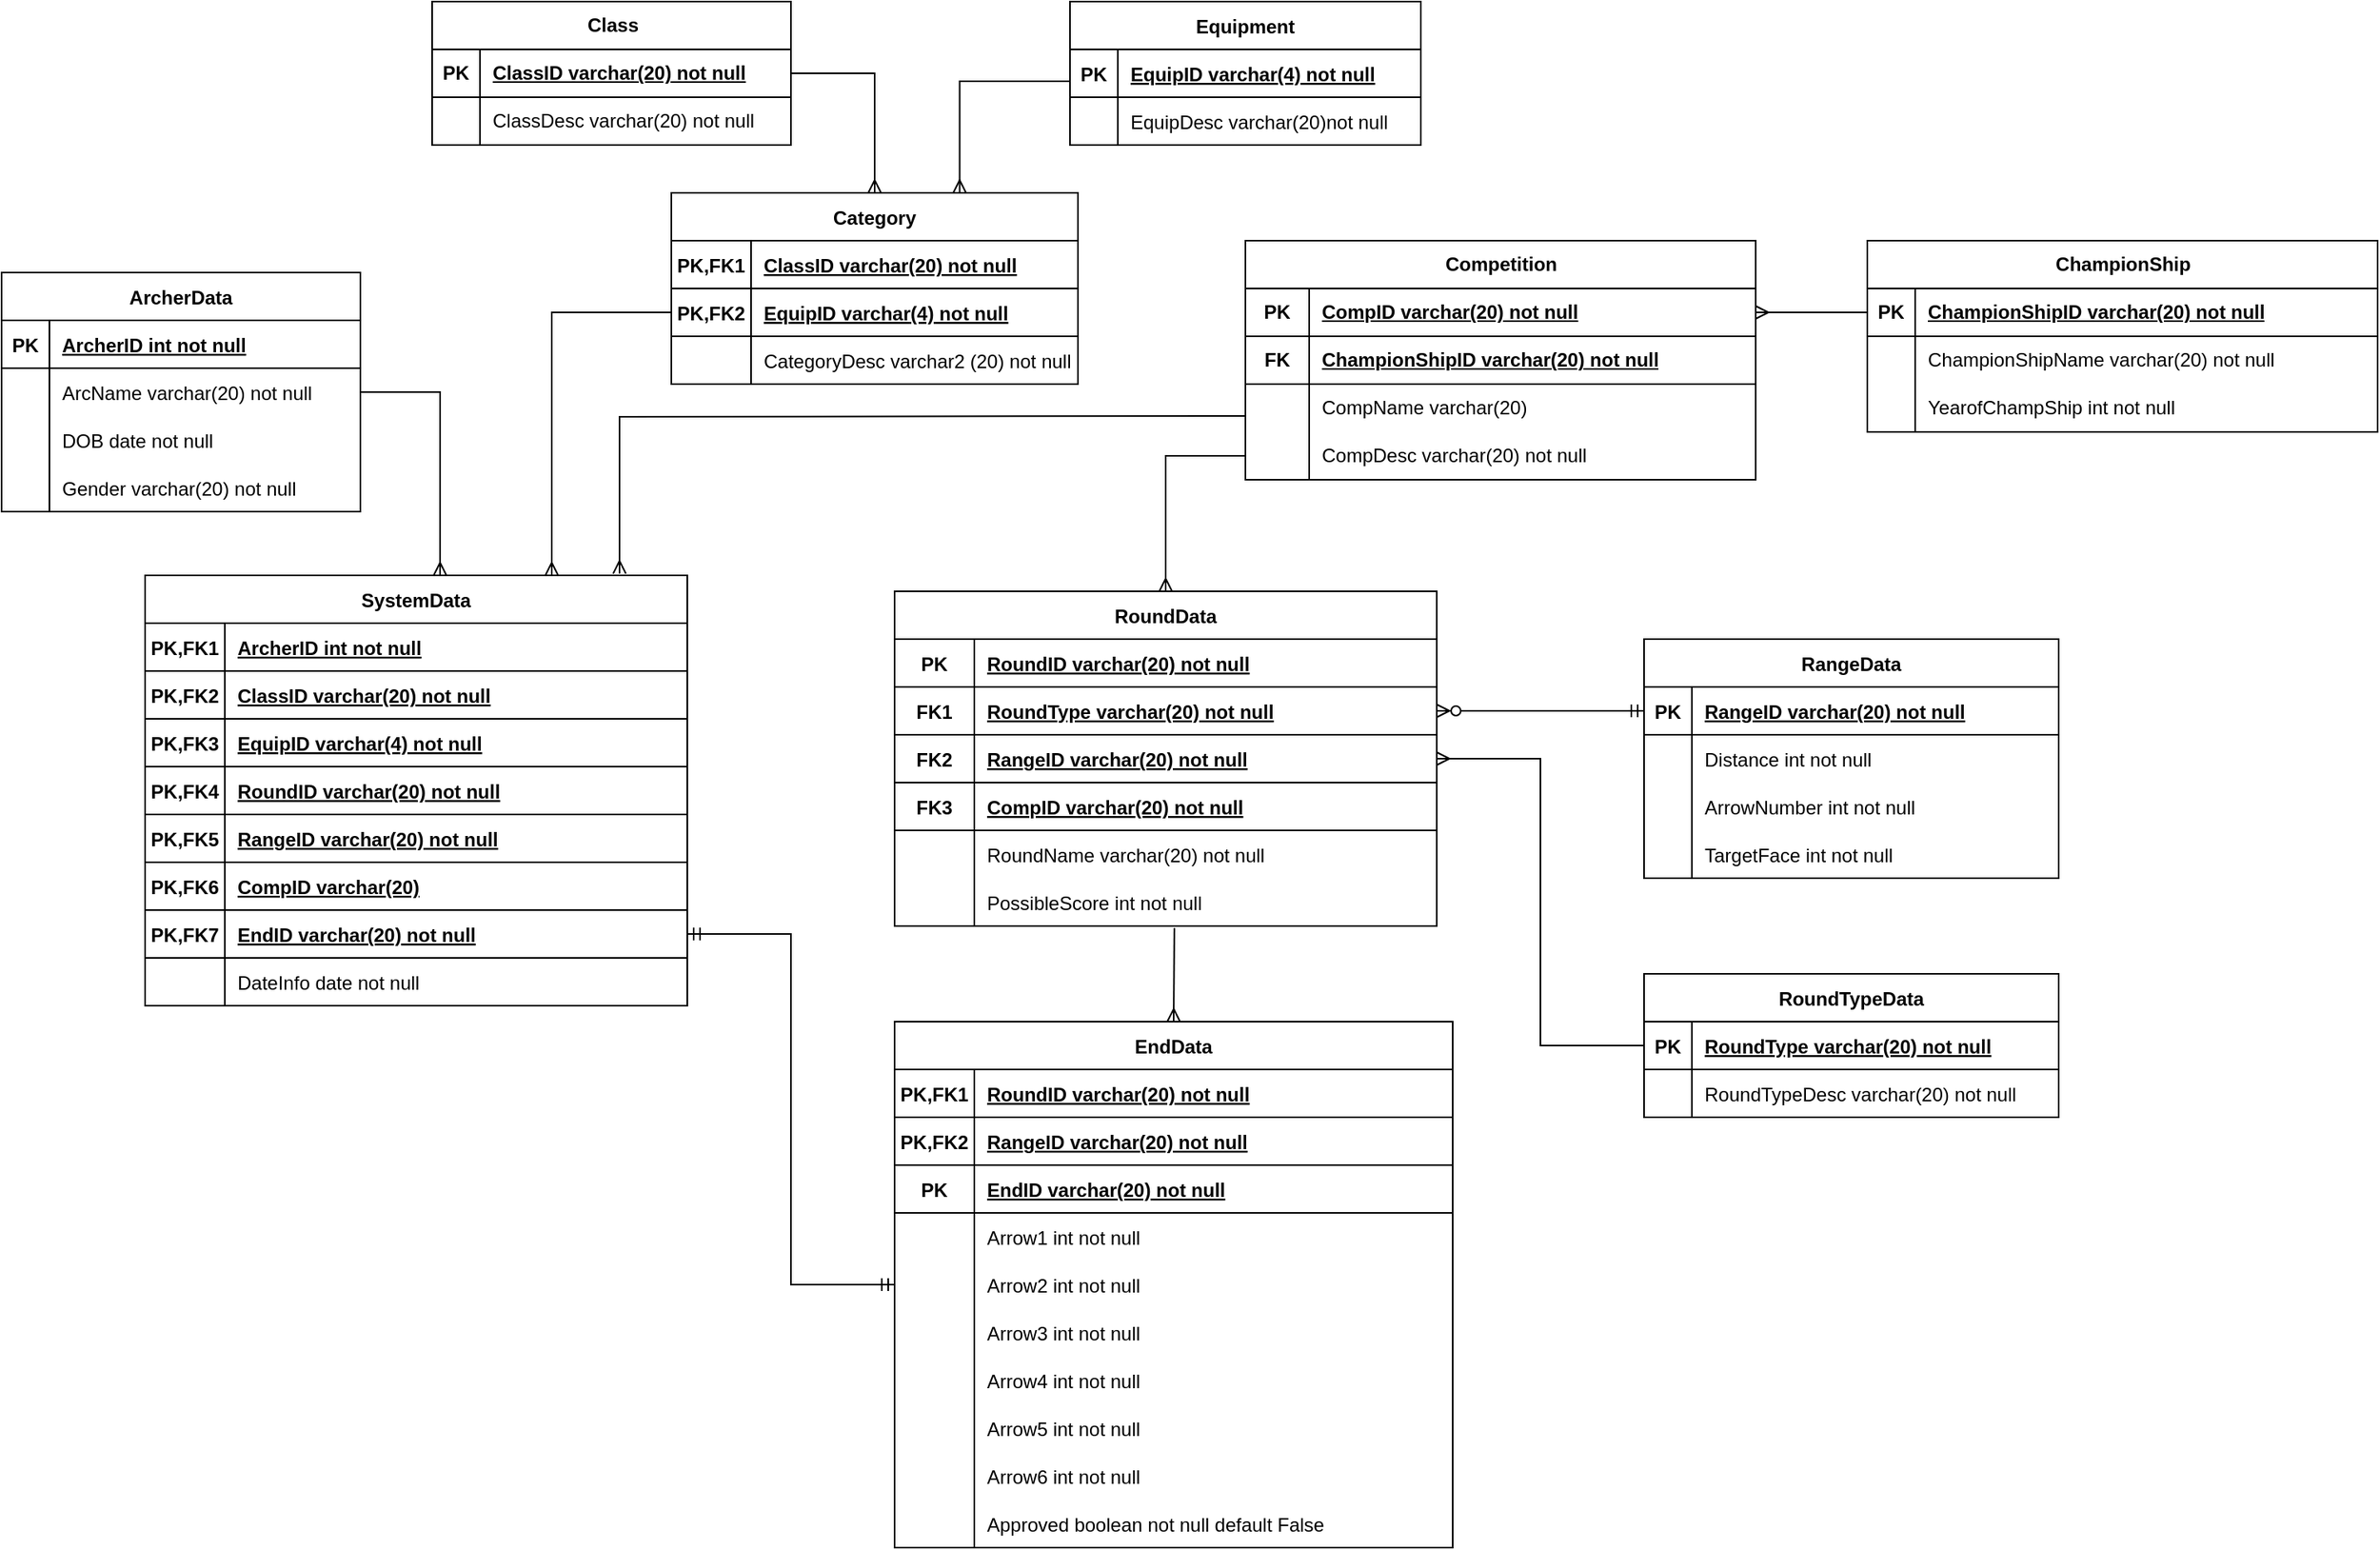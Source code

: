 <mxfile version="21.8.2" type="device">
  <diagram name="Page-1" id="E1NsP1kTErItLuApf3cn">
    <mxGraphModel dx="4178" dy="731" grid="0" gridSize="10" guides="1" tooltips="1" connect="1" arrows="1" fold="1" page="1" pageScale="1" pageWidth="850" pageHeight="1100" math="0" shadow="0">
      <root>
        <mxCell id="0" />
        <mxCell id="1" parent="0" />
        <mxCell id="meWfSPo68p2dlCfKRFl--2" value="EndData" style="shape=table;startSize=30;container=1;collapsible=1;childLayout=tableLayout;fixedRows=1;rowLines=0;fontStyle=1;align=center;resizeLast=1;" parent="1" vertex="1">
          <mxGeometry x="-1400" y="740" width="350" height="330" as="geometry">
            <mxRectangle x="-700" y="-720" width="100" height="30" as="alternateBounds" />
          </mxGeometry>
        </mxCell>
        <mxCell id="meWfSPo68p2dlCfKRFl--3" value="" style="shape=tableRow;horizontal=0;startSize=0;swimlaneHead=0;swimlaneBody=0;fillColor=none;collapsible=0;dropTarget=0;points=[[0,0.5],[1,0.5]];portConstraint=eastwest;strokeColor=inherit;top=0;left=0;right=0;bottom=1;" parent="meWfSPo68p2dlCfKRFl--2" vertex="1">
          <mxGeometry y="30" width="350" height="30" as="geometry" />
        </mxCell>
        <mxCell id="meWfSPo68p2dlCfKRFl--4" value="PK,FK1" style="shape=partialRectangle;overflow=hidden;connectable=0;fillColor=none;strokeColor=inherit;top=0;left=0;bottom=0;right=0;fontStyle=1;" parent="meWfSPo68p2dlCfKRFl--3" vertex="1">
          <mxGeometry width="50" height="30" as="geometry">
            <mxRectangle width="50" height="30" as="alternateBounds" />
          </mxGeometry>
        </mxCell>
        <mxCell id="meWfSPo68p2dlCfKRFl--5" value="RoundID varchar(20) not null" style="shape=partialRectangle;overflow=hidden;connectable=0;fillColor=none;align=left;strokeColor=inherit;top=0;left=0;bottom=0;right=0;spacingLeft=6;fontStyle=5;" parent="meWfSPo68p2dlCfKRFl--3" vertex="1">
          <mxGeometry x="50" width="300" height="30" as="geometry">
            <mxRectangle width="300" height="30" as="alternateBounds" />
          </mxGeometry>
        </mxCell>
        <mxCell id="meWfSPo68p2dlCfKRFl--6" value="" style="shape=tableRow;horizontal=0;startSize=0;swimlaneHead=0;swimlaneBody=0;fillColor=none;collapsible=0;dropTarget=0;points=[[0,0.5],[1,0.5]];portConstraint=eastwest;strokeColor=inherit;top=0;left=0;right=0;bottom=1;" parent="meWfSPo68p2dlCfKRFl--2" vertex="1">
          <mxGeometry y="60" width="350" height="30" as="geometry" />
        </mxCell>
        <mxCell id="meWfSPo68p2dlCfKRFl--7" value="PK,FK2" style="shape=partialRectangle;overflow=hidden;connectable=0;fillColor=none;strokeColor=inherit;top=0;left=0;bottom=0;right=0;fontStyle=1;" parent="meWfSPo68p2dlCfKRFl--6" vertex="1">
          <mxGeometry width="50" height="30" as="geometry">
            <mxRectangle width="50" height="30" as="alternateBounds" />
          </mxGeometry>
        </mxCell>
        <mxCell id="meWfSPo68p2dlCfKRFl--8" value="RangeID varchar(20) not null" style="shape=partialRectangle;overflow=hidden;connectable=0;fillColor=none;align=left;strokeColor=inherit;top=0;left=0;bottom=0;right=0;spacingLeft=6;fontStyle=5;" parent="meWfSPo68p2dlCfKRFl--6" vertex="1">
          <mxGeometry x="50" width="300" height="30" as="geometry">
            <mxRectangle width="300" height="30" as="alternateBounds" />
          </mxGeometry>
        </mxCell>
        <mxCell id="meWfSPo68p2dlCfKRFl--9" value="" style="shape=tableRow;horizontal=0;startSize=0;swimlaneHead=0;swimlaneBody=0;fillColor=none;collapsible=0;dropTarget=0;points=[[0,0.5],[1,0.5]];portConstraint=eastwest;strokeColor=inherit;top=0;left=0;right=0;bottom=1;" parent="meWfSPo68p2dlCfKRFl--2" vertex="1">
          <mxGeometry y="90" width="350" height="30" as="geometry" />
        </mxCell>
        <mxCell id="meWfSPo68p2dlCfKRFl--10" value="PK" style="shape=partialRectangle;overflow=hidden;connectable=0;fillColor=none;strokeColor=inherit;top=0;left=0;bottom=0;right=0;fontStyle=1;" parent="meWfSPo68p2dlCfKRFl--9" vertex="1">
          <mxGeometry width="50" height="30" as="geometry">
            <mxRectangle width="50" height="30" as="alternateBounds" />
          </mxGeometry>
        </mxCell>
        <mxCell id="meWfSPo68p2dlCfKRFl--11" value="EndID varchar(20) not null" style="shape=partialRectangle;overflow=hidden;connectable=0;fillColor=none;align=left;strokeColor=inherit;top=0;left=0;bottom=0;right=0;spacingLeft=6;fontStyle=5;" parent="meWfSPo68p2dlCfKRFl--9" vertex="1">
          <mxGeometry x="50" width="300" height="30" as="geometry">
            <mxRectangle width="300" height="30" as="alternateBounds" />
          </mxGeometry>
        </mxCell>
        <mxCell id="meWfSPo68p2dlCfKRFl--12" value="" style="shape=tableRow;horizontal=0;startSize=0;swimlaneHead=0;swimlaneBody=0;fillColor=none;collapsible=0;dropTarget=0;points=[[0,0.5],[1,0.5]];portConstraint=eastwest;strokeColor=inherit;top=0;left=0;right=0;bottom=0;" parent="meWfSPo68p2dlCfKRFl--2" vertex="1">
          <mxGeometry y="120" width="350" height="30" as="geometry" />
        </mxCell>
        <mxCell id="meWfSPo68p2dlCfKRFl--13" value="" style="shape=partialRectangle;overflow=hidden;connectable=0;fillColor=none;strokeColor=inherit;top=0;left=0;bottom=0;right=0;" parent="meWfSPo68p2dlCfKRFl--12" vertex="1">
          <mxGeometry width="50" height="30" as="geometry">
            <mxRectangle width="50" height="30" as="alternateBounds" />
          </mxGeometry>
        </mxCell>
        <mxCell id="meWfSPo68p2dlCfKRFl--14" value="Arrow1 int not null" style="shape=partialRectangle;overflow=hidden;connectable=0;fillColor=none;align=left;strokeColor=inherit;top=0;left=0;bottom=0;right=0;spacingLeft=6;" parent="meWfSPo68p2dlCfKRFl--12" vertex="1">
          <mxGeometry x="50" width="300" height="30" as="geometry">
            <mxRectangle width="300" height="30" as="alternateBounds" />
          </mxGeometry>
        </mxCell>
        <mxCell id="meWfSPo68p2dlCfKRFl--15" value="" style="shape=tableRow;horizontal=0;startSize=0;swimlaneHead=0;swimlaneBody=0;fillColor=none;collapsible=0;dropTarget=0;points=[[0,0.5],[1,0.5]];portConstraint=eastwest;strokeColor=inherit;top=0;left=0;right=0;bottom=0;" parent="meWfSPo68p2dlCfKRFl--2" vertex="1">
          <mxGeometry y="150" width="350" height="30" as="geometry" />
        </mxCell>
        <mxCell id="meWfSPo68p2dlCfKRFl--16" value="" style="shape=partialRectangle;overflow=hidden;connectable=0;fillColor=none;strokeColor=inherit;top=0;left=0;bottom=0;right=0;" parent="meWfSPo68p2dlCfKRFl--15" vertex="1">
          <mxGeometry width="50" height="30" as="geometry">
            <mxRectangle width="50" height="30" as="alternateBounds" />
          </mxGeometry>
        </mxCell>
        <mxCell id="meWfSPo68p2dlCfKRFl--17" value="Arrow2 int not null" style="shape=partialRectangle;overflow=hidden;connectable=0;fillColor=none;align=left;strokeColor=inherit;top=0;left=0;bottom=0;right=0;spacingLeft=6;" parent="meWfSPo68p2dlCfKRFl--15" vertex="1">
          <mxGeometry x="50" width="300" height="30" as="geometry">
            <mxRectangle width="300" height="30" as="alternateBounds" />
          </mxGeometry>
        </mxCell>
        <mxCell id="meWfSPo68p2dlCfKRFl--18" value="" style="shape=tableRow;horizontal=0;startSize=0;swimlaneHead=0;swimlaneBody=0;fillColor=none;collapsible=0;dropTarget=0;points=[[0,0.5],[1,0.5]];portConstraint=eastwest;strokeColor=inherit;top=0;left=0;right=0;bottom=0;" parent="meWfSPo68p2dlCfKRFl--2" vertex="1">
          <mxGeometry y="180" width="350" height="30" as="geometry" />
        </mxCell>
        <mxCell id="meWfSPo68p2dlCfKRFl--19" value="" style="shape=partialRectangle;overflow=hidden;connectable=0;fillColor=none;strokeColor=inherit;top=0;left=0;bottom=0;right=0;" parent="meWfSPo68p2dlCfKRFl--18" vertex="1">
          <mxGeometry width="50" height="30" as="geometry">
            <mxRectangle width="50" height="30" as="alternateBounds" />
          </mxGeometry>
        </mxCell>
        <mxCell id="meWfSPo68p2dlCfKRFl--20" value="Arrow3 int not null" style="shape=partialRectangle;overflow=hidden;connectable=0;fillColor=none;align=left;strokeColor=inherit;top=0;left=0;bottom=0;right=0;spacingLeft=6;" parent="meWfSPo68p2dlCfKRFl--18" vertex="1">
          <mxGeometry x="50" width="300" height="30" as="geometry">
            <mxRectangle width="300" height="30" as="alternateBounds" />
          </mxGeometry>
        </mxCell>
        <mxCell id="meWfSPo68p2dlCfKRFl--21" value="" style="shape=tableRow;horizontal=0;startSize=0;swimlaneHead=0;swimlaneBody=0;fillColor=none;collapsible=0;dropTarget=0;points=[[0,0.5],[1,0.5]];portConstraint=eastwest;strokeColor=inherit;top=0;left=0;right=0;bottom=0;" parent="meWfSPo68p2dlCfKRFl--2" vertex="1">
          <mxGeometry y="210" width="350" height="30" as="geometry" />
        </mxCell>
        <mxCell id="meWfSPo68p2dlCfKRFl--22" value="" style="shape=partialRectangle;overflow=hidden;connectable=0;fillColor=none;strokeColor=inherit;top=0;left=0;bottom=0;right=0;" parent="meWfSPo68p2dlCfKRFl--21" vertex="1">
          <mxGeometry width="50" height="30" as="geometry">
            <mxRectangle width="50" height="30" as="alternateBounds" />
          </mxGeometry>
        </mxCell>
        <mxCell id="meWfSPo68p2dlCfKRFl--23" value="Arrow4 int not null" style="shape=partialRectangle;overflow=hidden;connectable=0;fillColor=none;align=left;strokeColor=inherit;top=0;left=0;bottom=0;right=0;spacingLeft=6;" parent="meWfSPo68p2dlCfKRFl--21" vertex="1">
          <mxGeometry x="50" width="300" height="30" as="geometry">
            <mxRectangle width="300" height="30" as="alternateBounds" />
          </mxGeometry>
        </mxCell>
        <mxCell id="meWfSPo68p2dlCfKRFl--24" value="" style="shape=tableRow;horizontal=0;startSize=0;swimlaneHead=0;swimlaneBody=0;fillColor=none;collapsible=0;dropTarget=0;points=[[0,0.5],[1,0.5]];portConstraint=eastwest;strokeColor=inherit;top=0;left=0;right=0;bottom=0;" parent="meWfSPo68p2dlCfKRFl--2" vertex="1">
          <mxGeometry y="240" width="350" height="30" as="geometry" />
        </mxCell>
        <mxCell id="meWfSPo68p2dlCfKRFl--25" value="" style="shape=partialRectangle;overflow=hidden;connectable=0;fillColor=none;strokeColor=inherit;top=0;left=0;bottom=0;right=0;" parent="meWfSPo68p2dlCfKRFl--24" vertex="1">
          <mxGeometry width="50" height="30" as="geometry">
            <mxRectangle width="50" height="30" as="alternateBounds" />
          </mxGeometry>
        </mxCell>
        <mxCell id="meWfSPo68p2dlCfKRFl--26" value="Arrow5 int not null" style="shape=partialRectangle;overflow=hidden;connectable=0;fillColor=none;align=left;strokeColor=inherit;top=0;left=0;bottom=0;right=0;spacingLeft=6;" parent="meWfSPo68p2dlCfKRFl--24" vertex="1">
          <mxGeometry x="50" width="300" height="30" as="geometry">
            <mxRectangle width="300" height="30" as="alternateBounds" />
          </mxGeometry>
        </mxCell>
        <mxCell id="meWfSPo68p2dlCfKRFl--27" value="" style="shape=tableRow;horizontal=0;startSize=0;swimlaneHead=0;swimlaneBody=0;fillColor=none;collapsible=0;dropTarget=0;points=[[0,0.5],[1,0.5]];portConstraint=eastwest;strokeColor=inherit;top=0;left=0;right=0;bottom=0;" parent="meWfSPo68p2dlCfKRFl--2" vertex="1">
          <mxGeometry y="270" width="350" height="30" as="geometry" />
        </mxCell>
        <mxCell id="meWfSPo68p2dlCfKRFl--28" value="" style="shape=partialRectangle;overflow=hidden;connectable=0;fillColor=none;strokeColor=inherit;top=0;left=0;bottom=0;right=0;" parent="meWfSPo68p2dlCfKRFl--27" vertex="1">
          <mxGeometry width="50" height="30" as="geometry">
            <mxRectangle width="50" height="30" as="alternateBounds" />
          </mxGeometry>
        </mxCell>
        <mxCell id="meWfSPo68p2dlCfKRFl--29" value="Arrow6 int not null" style="shape=partialRectangle;overflow=hidden;connectable=0;fillColor=none;align=left;strokeColor=inherit;top=0;left=0;bottom=0;right=0;spacingLeft=6;" parent="meWfSPo68p2dlCfKRFl--27" vertex="1">
          <mxGeometry x="50" width="300" height="30" as="geometry">
            <mxRectangle width="300" height="30" as="alternateBounds" />
          </mxGeometry>
        </mxCell>
        <mxCell id="gCLVdFwU-s44R_yTgUiJ-1" value="" style="shape=tableRow;horizontal=0;startSize=0;swimlaneHead=0;swimlaneBody=0;fillColor=none;collapsible=0;dropTarget=0;points=[[0,0.5],[1,0.5]];portConstraint=eastwest;strokeColor=inherit;top=0;left=0;right=0;bottom=0;" vertex="1" parent="meWfSPo68p2dlCfKRFl--2">
          <mxGeometry y="300" width="350" height="30" as="geometry" />
        </mxCell>
        <mxCell id="gCLVdFwU-s44R_yTgUiJ-2" value="" style="shape=partialRectangle;overflow=hidden;connectable=0;fillColor=none;strokeColor=inherit;top=0;left=0;bottom=0;right=0;" vertex="1" parent="gCLVdFwU-s44R_yTgUiJ-1">
          <mxGeometry width="50" height="30" as="geometry">
            <mxRectangle width="50" height="30" as="alternateBounds" />
          </mxGeometry>
        </mxCell>
        <mxCell id="gCLVdFwU-s44R_yTgUiJ-3" value="Approved boolean not null default False" style="shape=partialRectangle;overflow=hidden;connectable=0;fillColor=none;align=left;strokeColor=inherit;top=0;left=0;bottom=0;right=0;spacingLeft=6;" vertex="1" parent="gCLVdFwU-s44R_yTgUiJ-1">
          <mxGeometry x="50" width="300" height="30" as="geometry">
            <mxRectangle width="300" height="30" as="alternateBounds" />
          </mxGeometry>
        </mxCell>
        <mxCell id="meWfSPo68p2dlCfKRFl--30" style="edgeStyle=orthogonalEdgeStyle;rounded=0;orthogonalLoop=1;jettySize=auto;html=1;exitX=1;exitY=0.5;exitDx=0;exitDy=0;" parent="meWfSPo68p2dlCfKRFl--2" edge="1">
          <mxGeometry relative="1" as="geometry">
            <mxPoint x="250" y="135" as="sourcePoint" />
            <mxPoint x="250" y="135" as="targetPoint" />
          </mxGeometry>
        </mxCell>
        <mxCell id="meWfSPo68p2dlCfKRFl--31" value="ArcherData" style="shape=table;startSize=30;container=1;collapsible=1;childLayout=tableLayout;fixedRows=1;rowLines=0;fontStyle=1;align=center;resizeLast=1;" parent="1" vertex="1">
          <mxGeometry x="-1960" y="270" width="225" height="150" as="geometry">
            <mxRectangle x="-1540" y="-750" width="110" height="30" as="alternateBounds" />
          </mxGeometry>
        </mxCell>
        <mxCell id="meWfSPo68p2dlCfKRFl--32" value="" style="shape=tableRow;horizontal=0;startSize=0;swimlaneHead=0;swimlaneBody=0;fillColor=none;collapsible=0;dropTarget=0;points=[[0,0.5],[1,0.5]];portConstraint=eastwest;strokeColor=inherit;top=0;left=0;right=0;bottom=1;" parent="meWfSPo68p2dlCfKRFl--31" vertex="1">
          <mxGeometry y="30" width="225" height="30" as="geometry" />
        </mxCell>
        <mxCell id="meWfSPo68p2dlCfKRFl--33" value="PK" style="shape=partialRectangle;overflow=hidden;connectable=0;fillColor=none;strokeColor=inherit;top=0;left=0;bottom=0;right=0;fontStyle=1;" parent="meWfSPo68p2dlCfKRFl--32" vertex="1">
          <mxGeometry width="30" height="30" as="geometry">
            <mxRectangle width="30" height="30" as="alternateBounds" />
          </mxGeometry>
        </mxCell>
        <mxCell id="meWfSPo68p2dlCfKRFl--34" value="ArcherID int not null" style="shape=partialRectangle;overflow=hidden;connectable=0;fillColor=none;align=left;strokeColor=inherit;top=0;left=0;bottom=0;right=0;spacingLeft=6;fontStyle=5;" parent="meWfSPo68p2dlCfKRFl--32" vertex="1">
          <mxGeometry x="30" width="195" height="30" as="geometry">
            <mxRectangle width="195" height="30" as="alternateBounds" />
          </mxGeometry>
        </mxCell>
        <mxCell id="meWfSPo68p2dlCfKRFl--35" value="" style="shape=tableRow;horizontal=0;startSize=0;swimlaneHead=0;swimlaneBody=0;fillColor=none;collapsible=0;dropTarget=0;points=[[0,0.5],[1,0.5]];portConstraint=eastwest;strokeColor=inherit;top=0;left=0;right=0;bottom=0;" parent="meWfSPo68p2dlCfKRFl--31" vertex="1">
          <mxGeometry y="60" width="225" height="30" as="geometry" />
        </mxCell>
        <mxCell id="meWfSPo68p2dlCfKRFl--36" value="" style="shape=partialRectangle;overflow=hidden;connectable=0;fillColor=none;strokeColor=inherit;top=0;left=0;bottom=0;right=0;" parent="meWfSPo68p2dlCfKRFl--35" vertex="1">
          <mxGeometry width="30" height="30" as="geometry">
            <mxRectangle width="30" height="30" as="alternateBounds" />
          </mxGeometry>
        </mxCell>
        <mxCell id="meWfSPo68p2dlCfKRFl--37" value="ArcName varchar(20) not null" style="shape=partialRectangle;overflow=hidden;connectable=0;fillColor=none;align=left;strokeColor=inherit;top=0;left=0;bottom=0;right=0;spacingLeft=6;" parent="meWfSPo68p2dlCfKRFl--35" vertex="1">
          <mxGeometry x="30" width="195" height="30" as="geometry">
            <mxRectangle width="195" height="30" as="alternateBounds" />
          </mxGeometry>
        </mxCell>
        <mxCell id="meWfSPo68p2dlCfKRFl--38" value="" style="shape=tableRow;horizontal=0;startSize=0;swimlaneHead=0;swimlaneBody=0;fillColor=none;collapsible=0;dropTarget=0;points=[[0,0.5],[1,0.5]];portConstraint=eastwest;strokeColor=inherit;top=0;left=0;right=0;bottom=0;" parent="meWfSPo68p2dlCfKRFl--31" vertex="1">
          <mxGeometry y="90" width="225" height="30" as="geometry" />
        </mxCell>
        <mxCell id="meWfSPo68p2dlCfKRFl--39" value="" style="shape=partialRectangle;overflow=hidden;connectable=0;fillColor=none;strokeColor=inherit;top=0;left=0;bottom=0;right=0;" parent="meWfSPo68p2dlCfKRFl--38" vertex="1">
          <mxGeometry width="30" height="30" as="geometry">
            <mxRectangle width="30" height="30" as="alternateBounds" />
          </mxGeometry>
        </mxCell>
        <mxCell id="meWfSPo68p2dlCfKRFl--40" value="DOB date not null" style="shape=partialRectangle;overflow=hidden;connectable=0;fillColor=none;align=left;strokeColor=inherit;top=0;left=0;bottom=0;right=0;spacingLeft=6;" parent="meWfSPo68p2dlCfKRFl--38" vertex="1">
          <mxGeometry x="30" width="195" height="30" as="geometry">
            <mxRectangle width="195" height="30" as="alternateBounds" />
          </mxGeometry>
        </mxCell>
        <mxCell id="meWfSPo68p2dlCfKRFl--41" value="" style="shape=tableRow;horizontal=0;startSize=0;swimlaneHead=0;swimlaneBody=0;fillColor=none;collapsible=0;dropTarget=0;points=[[0,0.5],[1,0.5]];portConstraint=eastwest;strokeColor=inherit;top=0;left=0;right=0;bottom=0;" parent="meWfSPo68p2dlCfKRFl--31" vertex="1">
          <mxGeometry y="120" width="225" height="30" as="geometry" />
        </mxCell>
        <mxCell id="meWfSPo68p2dlCfKRFl--42" value="" style="shape=partialRectangle;overflow=hidden;connectable=0;fillColor=none;strokeColor=inherit;top=0;left=0;bottom=0;right=0;" parent="meWfSPo68p2dlCfKRFl--41" vertex="1">
          <mxGeometry width="30" height="30" as="geometry">
            <mxRectangle width="30" height="30" as="alternateBounds" />
          </mxGeometry>
        </mxCell>
        <mxCell id="meWfSPo68p2dlCfKRFl--43" value="Gender varchar(20) not null" style="shape=partialRectangle;overflow=hidden;connectable=0;fillColor=none;align=left;strokeColor=inherit;top=0;left=0;bottom=0;right=0;spacingLeft=6;" parent="meWfSPo68p2dlCfKRFl--41" vertex="1">
          <mxGeometry x="30" width="195" height="30" as="geometry">
            <mxRectangle width="195" height="30" as="alternateBounds" />
          </mxGeometry>
        </mxCell>
        <mxCell id="meWfSPo68p2dlCfKRFl--44" value="RoundData" style="shape=table;startSize=30;container=1;collapsible=1;childLayout=tableLayout;fixedRows=1;rowLines=0;fontStyle=1;align=center;resizeLast=1;" parent="1" vertex="1">
          <mxGeometry x="-1400" y="470" width="340" height="210" as="geometry">
            <mxRectangle x="-2280" y="-610" width="100" height="30" as="alternateBounds" />
          </mxGeometry>
        </mxCell>
        <mxCell id="meWfSPo68p2dlCfKRFl--45" value="" style="shape=tableRow;horizontal=0;startSize=0;swimlaneHead=0;swimlaneBody=0;fillColor=none;collapsible=0;dropTarget=0;points=[[0,0.5],[1,0.5]];portConstraint=eastwest;strokeColor=inherit;top=0;left=0;right=0;bottom=1;" parent="meWfSPo68p2dlCfKRFl--44" vertex="1">
          <mxGeometry y="30" width="340" height="30" as="geometry" />
        </mxCell>
        <mxCell id="meWfSPo68p2dlCfKRFl--46" value="PK" style="shape=partialRectangle;overflow=hidden;connectable=0;fillColor=none;strokeColor=inherit;top=0;left=0;bottom=0;right=0;fontStyle=1;" parent="meWfSPo68p2dlCfKRFl--45" vertex="1">
          <mxGeometry width="50" height="30" as="geometry">
            <mxRectangle width="50" height="30" as="alternateBounds" />
          </mxGeometry>
        </mxCell>
        <mxCell id="meWfSPo68p2dlCfKRFl--47" value="RoundID varchar(20) not null" style="shape=partialRectangle;overflow=hidden;connectable=0;fillColor=none;align=left;strokeColor=inherit;top=0;left=0;bottom=0;right=0;spacingLeft=6;fontStyle=5;" parent="meWfSPo68p2dlCfKRFl--45" vertex="1">
          <mxGeometry x="50" width="290" height="30" as="geometry">
            <mxRectangle width="290" height="30" as="alternateBounds" />
          </mxGeometry>
        </mxCell>
        <mxCell id="meWfSPo68p2dlCfKRFl--48" value="" style="shape=tableRow;horizontal=0;startSize=0;swimlaneHead=0;swimlaneBody=0;fillColor=none;collapsible=0;dropTarget=0;points=[[0,0.5],[1,0.5]];portConstraint=eastwest;strokeColor=inherit;top=0;left=0;right=0;bottom=1;" parent="meWfSPo68p2dlCfKRFl--44" vertex="1">
          <mxGeometry y="60" width="340" height="30" as="geometry" />
        </mxCell>
        <mxCell id="meWfSPo68p2dlCfKRFl--49" value="FK1" style="shape=partialRectangle;overflow=hidden;connectable=0;fillColor=none;strokeColor=inherit;top=0;left=0;bottom=0;right=0;fontStyle=1;" parent="meWfSPo68p2dlCfKRFl--48" vertex="1">
          <mxGeometry width="50" height="30" as="geometry">
            <mxRectangle width="50" height="30" as="alternateBounds" />
          </mxGeometry>
        </mxCell>
        <mxCell id="meWfSPo68p2dlCfKRFl--50" value="RoundType varchar(20) not null" style="shape=partialRectangle;overflow=hidden;connectable=0;fillColor=none;align=left;strokeColor=inherit;top=0;left=0;bottom=0;right=0;spacingLeft=6;fontStyle=5;" parent="meWfSPo68p2dlCfKRFl--48" vertex="1">
          <mxGeometry x="50" width="290" height="30" as="geometry">
            <mxRectangle width="290" height="30" as="alternateBounds" />
          </mxGeometry>
        </mxCell>
        <mxCell id="meWfSPo68p2dlCfKRFl--51" value="" style="shape=tableRow;horizontal=0;startSize=0;swimlaneHead=0;swimlaneBody=0;fillColor=none;collapsible=0;dropTarget=0;points=[[0,0.5],[1,0.5]];portConstraint=eastwest;strokeColor=inherit;top=0;left=0;right=0;bottom=1;" parent="meWfSPo68p2dlCfKRFl--44" vertex="1">
          <mxGeometry y="90" width="340" height="30" as="geometry" />
        </mxCell>
        <mxCell id="meWfSPo68p2dlCfKRFl--52" value="FK2" style="shape=partialRectangle;overflow=hidden;connectable=0;fillColor=none;strokeColor=inherit;top=0;left=0;bottom=0;right=0;fontStyle=1;" parent="meWfSPo68p2dlCfKRFl--51" vertex="1">
          <mxGeometry width="50" height="30" as="geometry">
            <mxRectangle width="50" height="30" as="alternateBounds" />
          </mxGeometry>
        </mxCell>
        <mxCell id="meWfSPo68p2dlCfKRFl--53" value="RangeID varchar(20) not null" style="shape=partialRectangle;overflow=hidden;connectable=0;fillColor=none;align=left;strokeColor=inherit;top=0;left=0;bottom=0;right=0;spacingLeft=6;fontStyle=5;" parent="meWfSPo68p2dlCfKRFl--51" vertex="1">
          <mxGeometry x="50" width="290" height="30" as="geometry">
            <mxRectangle width="290" height="30" as="alternateBounds" />
          </mxGeometry>
        </mxCell>
        <mxCell id="meWfSPo68p2dlCfKRFl--54" value="" style="shape=tableRow;horizontal=0;startSize=0;swimlaneHead=0;swimlaneBody=0;fillColor=none;collapsible=0;dropTarget=0;points=[[0,0.5],[1,0.5]];portConstraint=eastwest;strokeColor=inherit;top=0;left=0;right=0;bottom=1;" parent="meWfSPo68p2dlCfKRFl--44" vertex="1">
          <mxGeometry y="120" width="340" height="30" as="geometry" />
        </mxCell>
        <mxCell id="meWfSPo68p2dlCfKRFl--55" value="FK3" style="shape=partialRectangle;overflow=hidden;connectable=0;fillColor=none;strokeColor=inherit;top=0;left=0;bottom=0;right=0;fontStyle=1;" parent="meWfSPo68p2dlCfKRFl--54" vertex="1">
          <mxGeometry width="50" height="30" as="geometry">
            <mxRectangle width="50" height="30" as="alternateBounds" />
          </mxGeometry>
        </mxCell>
        <mxCell id="meWfSPo68p2dlCfKRFl--56" value="CompID varchar(20) not null" style="shape=partialRectangle;overflow=hidden;connectable=0;fillColor=none;align=left;strokeColor=inherit;top=0;left=0;bottom=0;right=0;spacingLeft=6;fontStyle=5;" parent="meWfSPo68p2dlCfKRFl--54" vertex="1">
          <mxGeometry x="50" width="290" height="30" as="geometry">
            <mxRectangle width="290" height="30" as="alternateBounds" />
          </mxGeometry>
        </mxCell>
        <mxCell id="meWfSPo68p2dlCfKRFl--57" value="" style="shape=tableRow;horizontal=0;startSize=0;swimlaneHead=0;swimlaneBody=0;fillColor=none;collapsible=0;dropTarget=0;points=[[0,0.5],[1,0.5]];portConstraint=eastwest;strokeColor=inherit;top=0;left=0;right=0;bottom=0;" parent="meWfSPo68p2dlCfKRFl--44" vertex="1">
          <mxGeometry y="150" width="340" height="30" as="geometry" />
        </mxCell>
        <mxCell id="meWfSPo68p2dlCfKRFl--58" value="" style="shape=partialRectangle;overflow=hidden;connectable=0;fillColor=none;strokeColor=inherit;top=0;left=0;bottom=0;right=0;" parent="meWfSPo68p2dlCfKRFl--57" vertex="1">
          <mxGeometry width="50" height="30" as="geometry">
            <mxRectangle width="50" height="30" as="alternateBounds" />
          </mxGeometry>
        </mxCell>
        <mxCell id="meWfSPo68p2dlCfKRFl--59" value="RoundName varchar(20) not null" style="shape=partialRectangle;overflow=hidden;connectable=0;fillColor=none;align=left;strokeColor=inherit;top=0;left=0;bottom=0;right=0;spacingLeft=6;" parent="meWfSPo68p2dlCfKRFl--57" vertex="1">
          <mxGeometry x="50" width="290" height="30" as="geometry">
            <mxRectangle width="290" height="30" as="alternateBounds" />
          </mxGeometry>
        </mxCell>
        <mxCell id="meWfSPo68p2dlCfKRFl--60" value="" style="shape=tableRow;horizontal=0;startSize=0;swimlaneHead=0;swimlaneBody=0;fillColor=none;collapsible=0;dropTarget=0;points=[[0,0.5],[1,0.5]];portConstraint=eastwest;strokeColor=inherit;top=0;left=0;right=0;bottom=0;" parent="meWfSPo68p2dlCfKRFl--44" vertex="1">
          <mxGeometry y="180" width="340" height="30" as="geometry" />
        </mxCell>
        <mxCell id="meWfSPo68p2dlCfKRFl--61" value="" style="shape=partialRectangle;overflow=hidden;connectable=0;fillColor=none;strokeColor=inherit;top=0;left=0;bottom=0;right=0;" parent="meWfSPo68p2dlCfKRFl--60" vertex="1">
          <mxGeometry width="50" height="30" as="geometry">
            <mxRectangle width="50" height="30" as="alternateBounds" />
          </mxGeometry>
        </mxCell>
        <mxCell id="meWfSPo68p2dlCfKRFl--62" value="PossibleScore int not null" style="shape=partialRectangle;overflow=hidden;connectable=0;fillColor=none;align=left;strokeColor=inherit;top=0;left=0;bottom=0;right=0;spacingLeft=6;" parent="meWfSPo68p2dlCfKRFl--60" vertex="1">
          <mxGeometry x="50" width="290" height="30" as="geometry">
            <mxRectangle width="290" height="30" as="alternateBounds" />
          </mxGeometry>
        </mxCell>
        <mxCell id="meWfSPo68p2dlCfKRFl--63" style="edgeStyle=orthogonalEdgeStyle;rounded=0;orthogonalLoop=1;jettySize=auto;html=1;exitX=1;exitY=0.5;exitDx=0;exitDy=0;" parent="meWfSPo68p2dlCfKRFl--44" source="meWfSPo68p2dlCfKRFl--57" target="meWfSPo68p2dlCfKRFl--57" edge="1">
          <mxGeometry relative="1" as="geometry" />
        </mxCell>
        <mxCell id="meWfSPo68p2dlCfKRFl--64" value="Class" style="shape=table;startSize=30;container=1;collapsible=1;childLayout=tableLayout;fixedRows=1;rowLines=0;fontStyle=1;align=center;resizeLast=1;html=1;" parent="1" vertex="1">
          <mxGeometry x="-1690" y="100" width="225" height="90" as="geometry">
            <mxRectangle x="-1340" y="-890" width="70" height="30" as="alternateBounds" />
          </mxGeometry>
        </mxCell>
        <mxCell id="meWfSPo68p2dlCfKRFl--65" value="" style="shape=tableRow;horizontal=0;startSize=0;swimlaneHead=0;swimlaneBody=0;fillColor=none;collapsible=0;dropTarget=0;points=[[0,0.5],[1,0.5]];portConstraint=eastwest;top=0;left=0;right=0;bottom=1;" parent="meWfSPo68p2dlCfKRFl--64" vertex="1">
          <mxGeometry y="30" width="225" height="30" as="geometry" />
        </mxCell>
        <mxCell id="meWfSPo68p2dlCfKRFl--66" value="PK" style="shape=partialRectangle;connectable=0;fillColor=none;top=0;left=0;bottom=0;right=0;fontStyle=1;overflow=hidden;whiteSpace=wrap;html=1;" parent="meWfSPo68p2dlCfKRFl--65" vertex="1">
          <mxGeometry width="30" height="30" as="geometry">
            <mxRectangle width="30" height="30" as="alternateBounds" />
          </mxGeometry>
        </mxCell>
        <mxCell id="meWfSPo68p2dlCfKRFl--67" value="ClassID&amp;nbsp;varchar(20)&amp;nbsp;not null" style="shape=partialRectangle;connectable=0;fillColor=none;top=0;left=0;bottom=0;right=0;align=left;spacingLeft=6;fontStyle=5;overflow=hidden;whiteSpace=wrap;html=1;" parent="meWfSPo68p2dlCfKRFl--65" vertex="1">
          <mxGeometry x="30" width="195" height="30" as="geometry">
            <mxRectangle width="195" height="30" as="alternateBounds" />
          </mxGeometry>
        </mxCell>
        <mxCell id="meWfSPo68p2dlCfKRFl--68" value="" style="shape=tableRow;horizontal=0;startSize=0;swimlaneHead=0;swimlaneBody=0;fillColor=none;collapsible=0;dropTarget=0;points=[[0,0.5],[1,0.5]];portConstraint=eastwest;top=0;left=0;right=0;bottom=0;" parent="meWfSPo68p2dlCfKRFl--64" vertex="1">
          <mxGeometry y="60" width="225" height="30" as="geometry" />
        </mxCell>
        <mxCell id="meWfSPo68p2dlCfKRFl--69" value="" style="shape=partialRectangle;connectable=0;fillColor=none;top=0;left=0;bottom=0;right=0;editable=1;overflow=hidden;whiteSpace=wrap;html=1;" parent="meWfSPo68p2dlCfKRFl--68" vertex="1">
          <mxGeometry width="30" height="30" as="geometry">
            <mxRectangle width="30" height="30" as="alternateBounds" />
          </mxGeometry>
        </mxCell>
        <mxCell id="meWfSPo68p2dlCfKRFl--70" value="ClassDesc&amp;nbsp;varchar(20) not null" style="shape=partialRectangle;connectable=0;fillColor=none;top=0;left=0;bottom=0;right=0;align=left;spacingLeft=6;overflow=hidden;whiteSpace=wrap;html=1;" parent="meWfSPo68p2dlCfKRFl--68" vertex="1">
          <mxGeometry x="30" width="195" height="30" as="geometry">
            <mxRectangle width="195" height="30" as="alternateBounds" />
          </mxGeometry>
        </mxCell>
        <mxCell id="meWfSPo68p2dlCfKRFl--71" value="Equipment" style="shape=table;startSize=30;container=1;collapsible=1;childLayout=tableLayout;fixedRows=1;rowLines=0;fontStyle=1;align=center;resizeLast=1;" parent="1" vertex="1">
          <mxGeometry x="-1290" y="100" width="220" height="90" as="geometry">
            <mxRectangle x="-1020" y="-890" width="100" height="30" as="alternateBounds" />
          </mxGeometry>
        </mxCell>
        <mxCell id="meWfSPo68p2dlCfKRFl--72" value="" style="shape=tableRow;horizontal=0;startSize=0;swimlaneHead=0;swimlaneBody=0;fillColor=none;collapsible=0;dropTarget=0;points=[[0,0.5],[1,0.5]];portConstraint=eastwest;strokeColor=inherit;top=0;left=0;right=0;bottom=1;" parent="meWfSPo68p2dlCfKRFl--71" vertex="1">
          <mxGeometry y="30" width="220" height="30" as="geometry" />
        </mxCell>
        <mxCell id="meWfSPo68p2dlCfKRFl--73" value="PK" style="shape=partialRectangle;overflow=hidden;connectable=0;fillColor=none;strokeColor=inherit;top=0;left=0;bottom=0;right=0;fontStyle=1;" parent="meWfSPo68p2dlCfKRFl--72" vertex="1">
          <mxGeometry width="30" height="30" as="geometry">
            <mxRectangle width="30" height="30" as="alternateBounds" />
          </mxGeometry>
        </mxCell>
        <mxCell id="meWfSPo68p2dlCfKRFl--74" value="EquipID varchar(4) not null" style="shape=partialRectangle;overflow=hidden;connectable=0;fillColor=none;align=left;strokeColor=inherit;top=0;left=0;bottom=0;right=0;spacingLeft=6;fontStyle=5;" parent="meWfSPo68p2dlCfKRFl--72" vertex="1">
          <mxGeometry x="30" width="190" height="30" as="geometry">
            <mxRectangle width="190" height="30" as="alternateBounds" />
          </mxGeometry>
        </mxCell>
        <mxCell id="meWfSPo68p2dlCfKRFl--75" value="" style="shape=tableRow;horizontal=0;startSize=0;swimlaneHead=0;swimlaneBody=0;fillColor=none;collapsible=0;dropTarget=0;points=[[0,0.5],[1,0.5]];portConstraint=eastwest;strokeColor=inherit;top=0;left=0;right=0;bottom=0;" parent="meWfSPo68p2dlCfKRFl--71" vertex="1">
          <mxGeometry y="60" width="220" height="30" as="geometry" />
        </mxCell>
        <mxCell id="meWfSPo68p2dlCfKRFl--76" value="" style="shape=partialRectangle;overflow=hidden;connectable=0;fillColor=none;strokeColor=inherit;top=0;left=0;bottom=0;right=0;" parent="meWfSPo68p2dlCfKRFl--75" vertex="1">
          <mxGeometry width="30" height="30" as="geometry">
            <mxRectangle width="30" height="30" as="alternateBounds" />
          </mxGeometry>
        </mxCell>
        <mxCell id="meWfSPo68p2dlCfKRFl--77" value="EquipDesc varchar(20)not null" style="shape=partialRectangle;overflow=hidden;connectable=0;fillColor=none;align=left;strokeColor=inherit;top=0;left=0;bottom=0;right=0;spacingLeft=6;" parent="meWfSPo68p2dlCfKRFl--75" vertex="1">
          <mxGeometry x="30" width="190" height="30" as="geometry">
            <mxRectangle width="190" height="30" as="alternateBounds" />
          </mxGeometry>
        </mxCell>
        <mxCell id="meWfSPo68p2dlCfKRFl--78" value="Category" style="shape=table;startSize=30;container=1;collapsible=1;childLayout=tableLayout;fixedRows=1;rowLines=0;fontStyle=1;align=center;resizeLast=1;" parent="1" vertex="1">
          <mxGeometry x="-1540" y="220" width="255" height="120" as="geometry">
            <mxRectangle x="-1190" y="-710" width="110" height="30" as="alternateBounds" />
          </mxGeometry>
        </mxCell>
        <mxCell id="meWfSPo68p2dlCfKRFl--79" value="" style="shape=tableRow;horizontal=0;startSize=0;swimlaneHead=0;swimlaneBody=0;fillColor=none;collapsible=0;dropTarget=0;points=[[0,0.5],[1,0.5]];portConstraint=eastwest;strokeColor=inherit;top=0;left=0;right=0;bottom=1;" parent="meWfSPo68p2dlCfKRFl--78" vertex="1">
          <mxGeometry y="30" width="255" height="30" as="geometry" />
        </mxCell>
        <mxCell id="meWfSPo68p2dlCfKRFl--80" value="PK,FK1" style="shape=partialRectangle;overflow=hidden;connectable=0;fillColor=none;strokeColor=inherit;top=0;left=0;bottom=0;right=0;fontStyle=1;" parent="meWfSPo68p2dlCfKRFl--79" vertex="1">
          <mxGeometry width="50" height="30" as="geometry">
            <mxRectangle width="50" height="30" as="alternateBounds" />
          </mxGeometry>
        </mxCell>
        <mxCell id="meWfSPo68p2dlCfKRFl--81" value="ClassID varchar(20) not null" style="shape=partialRectangle;overflow=hidden;connectable=0;fillColor=none;align=left;strokeColor=inherit;top=0;left=0;bottom=0;right=0;spacingLeft=6;fontStyle=5;" parent="meWfSPo68p2dlCfKRFl--79" vertex="1">
          <mxGeometry x="50" width="205" height="30" as="geometry">
            <mxRectangle width="205" height="30" as="alternateBounds" />
          </mxGeometry>
        </mxCell>
        <mxCell id="meWfSPo68p2dlCfKRFl--82" value="" style="shape=tableRow;horizontal=0;startSize=0;swimlaneHead=0;swimlaneBody=0;fillColor=none;collapsible=0;dropTarget=0;points=[[0,0.5],[1,0.5]];portConstraint=eastwest;strokeColor=inherit;top=0;left=0;right=0;bottom=1;" parent="meWfSPo68p2dlCfKRFl--78" vertex="1">
          <mxGeometry y="60" width="255" height="30" as="geometry" />
        </mxCell>
        <mxCell id="meWfSPo68p2dlCfKRFl--83" value="PK,FK2" style="shape=partialRectangle;overflow=hidden;connectable=0;fillColor=none;strokeColor=inherit;top=0;left=0;bottom=0;right=0;fontStyle=1;" parent="meWfSPo68p2dlCfKRFl--82" vertex="1">
          <mxGeometry width="50" height="30" as="geometry">
            <mxRectangle width="50" height="30" as="alternateBounds" />
          </mxGeometry>
        </mxCell>
        <mxCell id="meWfSPo68p2dlCfKRFl--84" value="EquipID varchar(4) not null" style="shape=partialRectangle;overflow=hidden;connectable=0;fillColor=none;align=left;strokeColor=inherit;top=0;left=0;bottom=0;right=0;spacingLeft=6;fontStyle=5;" parent="meWfSPo68p2dlCfKRFl--82" vertex="1">
          <mxGeometry x="50" width="205" height="30" as="geometry">
            <mxRectangle width="205" height="30" as="alternateBounds" />
          </mxGeometry>
        </mxCell>
        <mxCell id="meWfSPo68p2dlCfKRFl--85" value="" style="shape=tableRow;horizontal=0;startSize=0;swimlaneHead=0;swimlaneBody=0;fillColor=none;collapsible=0;dropTarget=0;points=[[0,0.5],[1,0.5]];portConstraint=eastwest;strokeColor=inherit;top=0;left=0;right=0;bottom=0;" parent="meWfSPo68p2dlCfKRFl--78" vertex="1">
          <mxGeometry y="90" width="255" height="30" as="geometry" />
        </mxCell>
        <mxCell id="meWfSPo68p2dlCfKRFl--86" value="" style="shape=partialRectangle;overflow=hidden;connectable=0;fillColor=none;strokeColor=inherit;top=0;left=0;bottom=0;right=0;" parent="meWfSPo68p2dlCfKRFl--85" vertex="1">
          <mxGeometry width="50" height="30" as="geometry">
            <mxRectangle width="50" height="30" as="alternateBounds" />
          </mxGeometry>
        </mxCell>
        <mxCell id="meWfSPo68p2dlCfKRFl--87" value="CategoryDesc varchar2 (20) not null" style="shape=partialRectangle;overflow=hidden;connectable=0;fillColor=none;align=left;strokeColor=inherit;top=0;left=0;bottom=0;right=0;spacingLeft=6;" parent="meWfSPo68p2dlCfKRFl--85" vertex="1">
          <mxGeometry x="50" width="205" height="30" as="geometry">
            <mxRectangle width="205" height="30" as="alternateBounds" />
          </mxGeometry>
        </mxCell>
        <mxCell id="meWfSPo68p2dlCfKRFl--88" value="" style="edgeStyle=orthogonalEdgeStyle;fontSize=12;html=1;endArrow=ERmany;rounded=0;entryX=0.709;entryY=0;entryDx=0;entryDy=0;entryPerimeter=0;exitX=0;exitY=0.5;exitDx=0;exitDy=0;" parent="1" source="meWfSPo68p2dlCfKRFl--72" target="meWfSPo68p2dlCfKRFl--78" edge="1">
          <mxGeometry width="100" height="100" relative="1" as="geometry">
            <mxPoint x="-1430" y="247.25" as="sourcePoint" />
            <mxPoint x="-1455" y="122.25" as="targetPoint" />
            <Array as="points">
              <mxPoint x="-1290" y="150" />
              <mxPoint x="-1359" y="150" />
            </Array>
          </mxGeometry>
        </mxCell>
        <mxCell id="meWfSPo68p2dlCfKRFl--89" value="" style="edgeStyle=orthogonalEdgeStyle;fontSize=12;html=1;endArrow=ERmany;rounded=0;exitX=1;exitY=0.5;exitDx=0;exitDy=0;entryX=0.544;entryY=0;entryDx=0;entryDy=0;entryPerimeter=0;" parent="1" source="meWfSPo68p2dlCfKRFl--35" target="meWfSPo68p2dlCfKRFl--141" edge="1">
          <mxGeometry width="100" height="100" relative="1" as="geometry">
            <mxPoint x="-1600" y="480" as="sourcePoint" />
            <mxPoint x="-1638.0" y="490" as="targetPoint" />
            <Array as="points">
              <mxPoint x="-1685" y="345" />
            </Array>
          </mxGeometry>
        </mxCell>
        <mxCell id="meWfSPo68p2dlCfKRFl--90" value="" style="edgeStyle=orthogonalEdgeStyle;fontSize=12;html=1;endArrow=ERmany;rounded=0;exitX=0;exitY=0.5;exitDx=0;exitDy=0;entryX=0.75;entryY=0;entryDx=0;entryDy=0;" parent="1" source="meWfSPo68p2dlCfKRFl--82" target="meWfSPo68p2dlCfKRFl--141" edge="1">
          <mxGeometry width="100" height="100" relative="1" as="geometry">
            <mxPoint x="-1540" y="315" as="sourcePoint" />
            <mxPoint x="-1605" y="490" as="targetPoint" />
          </mxGeometry>
        </mxCell>
        <mxCell id="meWfSPo68p2dlCfKRFl--91" value="RangeData" style="shape=table;startSize=30;container=1;collapsible=1;childLayout=tableLayout;fixedRows=1;rowLines=0;fontStyle=1;align=center;resizeLast=1;" parent="1" vertex="1">
          <mxGeometry x="-930" y="500" width="260" height="150" as="geometry">
            <mxRectangle x="-1410" y="-550" width="110" height="30" as="alternateBounds" />
          </mxGeometry>
        </mxCell>
        <mxCell id="meWfSPo68p2dlCfKRFl--92" value="" style="shape=tableRow;horizontal=0;startSize=0;swimlaneHead=0;swimlaneBody=0;fillColor=none;collapsible=0;dropTarget=0;points=[[0,0.5],[1,0.5]];portConstraint=eastwest;strokeColor=inherit;top=0;left=0;right=0;bottom=1;" parent="meWfSPo68p2dlCfKRFl--91" vertex="1">
          <mxGeometry y="30" width="260" height="30" as="geometry" />
        </mxCell>
        <mxCell id="meWfSPo68p2dlCfKRFl--93" value="PK" style="shape=partialRectangle;overflow=hidden;connectable=0;fillColor=none;strokeColor=inherit;top=0;left=0;bottom=0;right=0;fontStyle=1;" parent="meWfSPo68p2dlCfKRFl--92" vertex="1">
          <mxGeometry width="30" height="30" as="geometry">
            <mxRectangle width="30" height="30" as="alternateBounds" />
          </mxGeometry>
        </mxCell>
        <mxCell id="meWfSPo68p2dlCfKRFl--94" value="RangeID varchar(20) not null" style="shape=partialRectangle;overflow=hidden;connectable=0;fillColor=none;align=left;strokeColor=inherit;top=0;left=0;bottom=0;right=0;spacingLeft=6;fontStyle=5;" parent="meWfSPo68p2dlCfKRFl--92" vertex="1">
          <mxGeometry x="30" width="230" height="30" as="geometry">
            <mxRectangle width="230" height="30" as="alternateBounds" />
          </mxGeometry>
        </mxCell>
        <mxCell id="meWfSPo68p2dlCfKRFl--95" value="" style="shape=tableRow;horizontal=0;startSize=0;swimlaneHead=0;swimlaneBody=0;fillColor=none;collapsible=0;dropTarget=0;points=[[0,0.5],[1,0.5]];portConstraint=eastwest;strokeColor=inherit;top=0;left=0;right=0;bottom=0;" parent="meWfSPo68p2dlCfKRFl--91" vertex="1">
          <mxGeometry y="60" width="260" height="30" as="geometry" />
        </mxCell>
        <mxCell id="meWfSPo68p2dlCfKRFl--96" value="" style="shape=partialRectangle;overflow=hidden;connectable=0;fillColor=none;strokeColor=inherit;top=0;left=0;bottom=0;right=0;" parent="meWfSPo68p2dlCfKRFl--95" vertex="1">
          <mxGeometry width="30" height="30" as="geometry">
            <mxRectangle width="30" height="30" as="alternateBounds" />
          </mxGeometry>
        </mxCell>
        <mxCell id="meWfSPo68p2dlCfKRFl--97" value="Distance int not null" style="shape=partialRectangle;overflow=hidden;connectable=0;fillColor=none;align=left;strokeColor=inherit;top=0;left=0;bottom=0;right=0;spacingLeft=6;" parent="meWfSPo68p2dlCfKRFl--95" vertex="1">
          <mxGeometry x="30" width="230" height="30" as="geometry">
            <mxRectangle width="230" height="30" as="alternateBounds" />
          </mxGeometry>
        </mxCell>
        <mxCell id="meWfSPo68p2dlCfKRFl--98" value="" style="shape=tableRow;horizontal=0;startSize=0;swimlaneHead=0;swimlaneBody=0;fillColor=none;collapsible=0;dropTarget=0;points=[[0,0.5],[1,0.5]];portConstraint=eastwest;strokeColor=inherit;top=0;left=0;right=0;bottom=0;" parent="meWfSPo68p2dlCfKRFl--91" vertex="1">
          <mxGeometry y="90" width="260" height="30" as="geometry" />
        </mxCell>
        <mxCell id="meWfSPo68p2dlCfKRFl--99" value="" style="shape=partialRectangle;overflow=hidden;connectable=0;fillColor=none;strokeColor=inherit;top=0;left=0;bottom=0;right=0;" parent="meWfSPo68p2dlCfKRFl--98" vertex="1">
          <mxGeometry width="30" height="30" as="geometry">
            <mxRectangle width="30" height="30" as="alternateBounds" />
          </mxGeometry>
        </mxCell>
        <mxCell id="meWfSPo68p2dlCfKRFl--100" value="ArrowNumber int not null" style="shape=partialRectangle;overflow=hidden;connectable=0;fillColor=none;align=left;strokeColor=inherit;top=0;left=0;bottom=0;right=0;spacingLeft=6;" parent="meWfSPo68p2dlCfKRFl--98" vertex="1">
          <mxGeometry x="30" width="230" height="30" as="geometry">
            <mxRectangle width="230" height="30" as="alternateBounds" />
          </mxGeometry>
        </mxCell>
        <mxCell id="meWfSPo68p2dlCfKRFl--101" value="" style="shape=tableRow;horizontal=0;startSize=0;swimlaneHead=0;swimlaneBody=0;fillColor=none;collapsible=0;dropTarget=0;points=[[0,0.5],[1,0.5]];portConstraint=eastwest;strokeColor=inherit;top=0;left=0;right=0;bottom=0;" parent="meWfSPo68p2dlCfKRFl--91" vertex="1">
          <mxGeometry y="120" width="260" height="30" as="geometry" />
        </mxCell>
        <mxCell id="meWfSPo68p2dlCfKRFl--102" value="" style="shape=partialRectangle;overflow=hidden;connectable=0;fillColor=none;strokeColor=inherit;top=0;left=0;bottom=0;right=0;" parent="meWfSPo68p2dlCfKRFl--101" vertex="1">
          <mxGeometry width="30" height="30" as="geometry">
            <mxRectangle width="30" height="30" as="alternateBounds" />
          </mxGeometry>
        </mxCell>
        <mxCell id="meWfSPo68p2dlCfKRFl--103" value="TargetFace int not null" style="shape=partialRectangle;overflow=hidden;connectable=0;fillColor=none;align=left;strokeColor=inherit;top=0;left=0;bottom=0;right=0;spacingLeft=6;" parent="meWfSPo68p2dlCfKRFl--101" vertex="1">
          <mxGeometry x="30" width="230" height="30" as="geometry">
            <mxRectangle width="230" height="30" as="alternateBounds" />
          </mxGeometry>
        </mxCell>
        <mxCell id="meWfSPo68p2dlCfKRFl--104" value="" style="edgeStyle=entityRelationEdgeStyle;fontSize=12;html=1;endArrow=ERzeroToMany;startArrow=ERmandOne;rounded=0;exitX=0;exitY=0.5;exitDx=0;exitDy=0;entryX=1;entryY=0.5;entryDx=0;entryDy=0;" parent="1" source="meWfSPo68p2dlCfKRFl--92" target="meWfSPo68p2dlCfKRFl--48" edge="1">
          <mxGeometry width="100" height="100" relative="1" as="geometry">
            <mxPoint x="-1125" y="665" as="sourcePoint" />
            <mxPoint x="-1025" y="565" as="targetPoint" />
          </mxGeometry>
        </mxCell>
        <mxCell id="meWfSPo68p2dlCfKRFl--105" value="" style="fontSize=12;html=1;endArrow=ERmandOne;startArrow=ERmandOne;rounded=0;edgeStyle=orthogonalEdgeStyle;exitX=0;exitY=0.5;exitDx=0;exitDy=0;entryX=1;entryY=0.5;entryDx=0;entryDy=0;" parent="1" source="meWfSPo68p2dlCfKRFl--15" target="meWfSPo68p2dlCfKRFl--160" edge="1">
          <mxGeometry width="100" height="100" relative="1" as="geometry">
            <mxPoint x="-1370" y="835" as="sourcePoint" />
            <mxPoint x="-1734.08" y="730.06" as="targetPoint" />
          </mxGeometry>
        </mxCell>
        <mxCell id="meWfSPo68p2dlCfKRFl--106" value="" style="fontSize=12;html=1;endArrow=ERmany;rounded=0;entryX=0.5;entryY=0;entryDx=0;entryDy=0;exitX=0.516;exitY=1.043;exitDx=0;exitDy=0;exitPerimeter=0;" parent="1" source="meWfSPo68p2dlCfKRFl--60" target="meWfSPo68p2dlCfKRFl--2" edge="1">
          <mxGeometry width="100" height="100" relative="1" as="geometry">
            <mxPoint x="-1560" y="605" as="sourcePoint" />
            <mxPoint x="-1500" y="725" as="targetPoint" />
          </mxGeometry>
        </mxCell>
        <mxCell id="meWfSPo68p2dlCfKRFl--107" value="RoundTypeData" style="shape=table;startSize=30;container=1;collapsible=1;childLayout=tableLayout;fixedRows=1;rowLines=0;fontStyle=1;align=center;resizeLast=1;" parent="1" vertex="1">
          <mxGeometry x="-930" y="710" width="260" height="90" as="geometry">
            <mxRectangle x="-1410" y="-550" width="110" height="30" as="alternateBounds" />
          </mxGeometry>
        </mxCell>
        <mxCell id="meWfSPo68p2dlCfKRFl--108" value="" style="shape=tableRow;horizontal=0;startSize=0;swimlaneHead=0;swimlaneBody=0;fillColor=none;collapsible=0;dropTarget=0;points=[[0,0.5],[1,0.5]];portConstraint=eastwest;strokeColor=inherit;top=0;left=0;right=0;bottom=1;" parent="meWfSPo68p2dlCfKRFl--107" vertex="1">
          <mxGeometry y="30" width="260" height="30" as="geometry" />
        </mxCell>
        <mxCell id="meWfSPo68p2dlCfKRFl--109" value="PK" style="shape=partialRectangle;overflow=hidden;connectable=0;fillColor=none;strokeColor=inherit;top=0;left=0;bottom=0;right=0;fontStyle=1;" parent="meWfSPo68p2dlCfKRFl--108" vertex="1">
          <mxGeometry width="30" height="30" as="geometry">
            <mxRectangle width="30" height="30" as="alternateBounds" />
          </mxGeometry>
        </mxCell>
        <mxCell id="meWfSPo68p2dlCfKRFl--110" value="RoundType varchar(20) not null" style="shape=partialRectangle;overflow=hidden;connectable=0;fillColor=none;align=left;strokeColor=inherit;top=0;left=0;bottom=0;right=0;spacingLeft=6;fontStyle=5;" parent="meWfSPo68p2dlCfKRFl--108" vertex="1">
          <mxGeometry x="30" width="230" height="30" as="geometry">
            <mxRectangle width="230" height="30" as="alternateBounds" />
          </mxGeometry>
        </mxCell>
        <mxCell id="meWfSPo68p2dlCfKRFl--111" value="" style="shape=tableRow;horizontal=0;startSize=0;swimlaneHead=0;swimlaneBody=0;fillColor=none;collapsible=0;dropTarget=0;points=[[0,0.5],[1,0.5]];portConstraint=eastwest;strokeColor=inherit;top=0;left=0;right=0;bottom=0;" parent="meWfSPo68p2dlCfKRFl--107" vertex="1">
          <mxGeometry y="60" width="260" height="30" as="geometry" />
        </mxCell>
        <mxCell id="meWfSPo68p2dlCfKRFl--112" value="" style="shape=partialRectangle;overflow=hidden;connectable=0;fillColor=none;strokeColor=inherit;top=0;left=0;bottom=0;right=0;" parent="meWfSPo68p2dlCfKRFl--111" vertex="1">
          <mxGeometry width="30" height="30" as="geometry">
            <mxRectangle width="30" height="30" as="alternateBounds" />
          </mxGeometry>
        </mxCell>
        <mxCell id="meWfSPo68p2dlCfKRFl--113" value="RoundTypeDesc varchar(20) not null" style="shape=partialRectangle;overflow=hidden;connectable=0;fillColor=none;align=left;strokeColor=inherit;top=0;left=0;bottom=0;right=0;spacingLeft=6;" parent="meWfSPo68p2dlCfKRFl--111" vertex="1">
          <mxGeometry x="30" width="230" height="30" as="geometry">
            <mxRectangle width="230" height="30" as="alternateBounds" />
          </mxGeometry>
        </mxCell>
        <mxCell id="meWfSPo68p2dlCfKRFl--114" value="" style="edgeStyle=orthogonalEdgeStyle;fontSize=12;html=1;endArrow=ERmany;rounded=0;entryX=1;entryY=0.5;entryDx=0;entryDy=0;exitX=0;exitY=0.5;exitDx=0;exitDy=0;" parent="1" source="meWfSPo68p2dlCfKRFl--108" target="meWfSPo68p2dlCfKRFl--51" edge="1">
          <mxGeometry width="100" height="100" relative="1" as="geometry">
            <mxPoint x="-1050" y="365" as="sourcePoint" />
            <mxPoint x="-1135" y="480" as="targetPoint" />
          </mxGeometry>
        </mxCell>
        <mxCell id="meWfSPo68p2dlCfKRFl--115" value="" style="edgeStyle=orthogonalEdgeStyle;fontSize=12;html=1;endArrow=ERmany;rounded=0;exitX=0;exitY=0.5;exitDx=0;exitDy=0;entryX=0.5;entryY=0;entryDx=0;entryDy=0;" parent="1" source="meWfSPo68p2dlCfKRFl--137" target="meWfSPo68p2dlCfKRFl--44" edge="1">
          <mxGeometry width="100" height="100" relative="1" as="geometry">
            <mxPoint x="-910" y="750" as="sourcePoint" />
            <mxPoint x="-1120" y="305" as="targetPoint" />
            <Array as="points">
              <mxPoint x="-1230" y="385" />
            </Array>
          </mxGeometry>
        </mxCell>
        <mxCell id="meWfSPo68p2dlCfKRFl--116" value="" style="edgeStyle=orthogonalEdgeStyle;fontSize=12;html=1;endArrow=ERmany;rounded=0;exitX=0;exitY=0.5;exitDx=0;exitDy=0;entryX=1;entryY=0.5;entryDx=0;entryDy=0;" parent="1" source="meWfSPo68p2dlCfKRFl--118" target="meWfSPo68p2dlCfKRFl--128" edge="1">
          <mxGeometry width="100" height="100" relative="1" as="geometry">
            <mxPoint x="-710" y="305" as="sourcePoint" />
            <mxPoint x="-780" y="305" as="targetPoint" />
          </mxGeometry>
        </mxCell>
        <mxCell id="meWfSPo68p2dlCfKRFl--117" value="ChampionShip" style="shape=table;startSize=30;container=1;collapsible=1;childLayout=tableLayout;fixedRows=1;rowLines=0;fontStyle=1;align=center;resizeLast=1;html=1;" parent="1" vertex="1">
          <mxGeometry x="-790" y="250" width="320" height="120" as="geometry">
            <mxRectangle x="-1340" y="-890" width="70" height="30" as="alternateBounds" />
          </mxGeometry>
        </mxCell>
        <mxCell id="meWfSPo68p2dlCfKRFl--118" value="" style="shape=tableRow;horizontal=0;startSize=0;swimlaneHead=0;swimlaneBody=0;fillColor=none;collapsible=0;dropTarget=0;points=[[0,0.5],[1,0.5]];portConstraint=eastwest;top=0;left=0;right=0;bottom=1;" parent="meWfSPo68p2dlCfKRFl--117" vertex="1">
          <mxGeometry y="30" width="320" height="30" as="geometry" />
        </mxCell>
        <mxCell id="meWfSPo68p2dlCfKRFl--119" value="PK" style="shape=partialRectangle;connectable=0;fillColor=none;top=0;left=0;bottom=0;right=0;fontStyle=1;overflow=hidden;whiteSpace=wrap;html=1;" parent="meWfSPo68p2dlCfKRFl--118" vertex="1">
          <mxGeometry width="30" height="30" as="geometry">
            <mxRectangle width="30" height="30" as="alternateBounds" />
          </mxGeometry>
        </mxCell>
        <mxCell id="meWfSPo68p2dlCfKRFl--120" value="ChampionShipID varchar(20) not null" style="shape=partialRectangle;connectable=0;fillColor=none;top=0;left=0;bottom=0;right=0;align=left;spacingLeft=6;fontStyle=5;overflow=hidden;whiteSpace=wrap;html=1;" parent="meWfSPo68p2dlCfKRFl--118" vertex="1">
          <mxGeometry x="30" width="290" height="30" as="geometry">
            <mxRectangle width="290" height="30" as="alternateBounds" />
          </mxGeometry>
        </mxCell>
        <mxCell id="meWfSPo68p2dlCfKRFl--121" style="shape=tableRow;horizontal=0;startSize=0;swimlaneHead=0;swimlaneBody=0;fillColor=none;collapsible=0;dropTarget=0;points=[[0,0.5],[1,0.5]];portConstraint=eastwest;top=0;left=0;right=0;bottom=0;" parent="meWfSPo68p2dlCfKRFl--117" vertex="1">
          <mxGeometry y="60" width="320" height="30" as="geometry" />
        </mxCell>
        <mxCell id="meWfSPo68p2dlCfKRFl--122" style="shape=partialRectangle;connectable=0;fillColor=none;top=0;left=0;bottom=0;right=0;editable=1;overflow=hidden;whiteSpace=wrap;html=1;" parent="meWfSPo68p2dlCfKRFl--121" vertex="1">
          <mxGeometry width="30" height="30" as="geometry">
            <mxRectangle width="30" height="30" as="alternateBounds" />
          </mxGeometry>
        </mxCell>
        <mxCell id="meWfSPo68p2dlCfKRFl--123" value="ChampionShipName varchar(20) not null" style="shape=partialRectangle;connectable=0;fillColor=none;top=0;left=0;bottom=0;right=0;align=left;spacingLeft=6;overflow=hidden;whiteSpace=wrap;html=1;" parent="meWfSPo68p2dlCfKRFl--121" vertex="1">
          <mxGeometry x="30" width="290" height="30" as="geometry">
            <mxRectangle width="290" height="30" as="alternateBounds" />
          </mxGeometry>
        </mxCell>
        <mxCell id="meWfSPo68p2dlCfKRFl--124" style="shape=tableRow;horizontal=0;startSize=0;swimlaneHead=0;swimlaneBody=0;fillColor=none;collapsible=0;dropTarget=0;points=[[0,0.5],[1,0.5]];portConstraint=eastwest;top=0;left=0;right=0;bottom=0;" parent="meWfSPo68p2dlCfKRFl--117" vertex="1">
          <mxGeometry y="90" width="320" height="30" as="geometry" />
        </mxCell>
        <mxCell id="meWfSPo68p2dlCfKRFl--125" style="shape=partialRectangle;connectable=0;fillColor=none;top=0;left=0;bottom=0;right=0;editable=1;overflow=hidden;whiteSpace=wrap;html=1;" parent="meWfSPo68p2dlCfKRFl--124" vertex="1">
          <mxGeometry width="30" height="30" as="geometry">
            <mxRectangle width="30" height="30" as="alternateBounds" />
          </mxGeometry>
        </mxCell>
        <mxCell id="meWfSPo68p2dlCfKRFl--126" value="YearofChampShip int not null" style="shape=partialRectangle;connectable=0;fillColor=none;top=0;left=0;bottom=0;right=0;align=left;spacingLeft=6;overflow=hidden;whiteSpace=wrap;html=1;" parent="meWfSPo68p2dlCfKRFl--124" vertex="1">
          <mxGeometry x="30" width="290" height="30" as="geometry">
            <mxRectangle width="290" height="30" as="alternateBounds" />
          </mxGeometry>
        </mxCell>
        <mxCell id="meWfSPo68p2dlCfKRFl--127" value="Competition" style="shape=table;startSize=30;container=1;collapsible=1;childLayout=tableLayout;fixedRows=1;rowLines=0;fontStyle=1;align=center;resizeLast=1;html=1;" parent="1" vertex="1">
          <mxGeometry x="-1180" y="250" width="320" height="150" as="geometry">
            <mxRectangle x="-1340" y="-890" width="70" height="30" as="alternateBounds" />
          </mxGeometry>
        </mxCell>
        <mxCell id="meWfSPo68p2dlCfKRFl--128" value="" style="shape=tableRow;horizontal=0;startSize=0;swimlaneHead=0;swimlaneBody=0;fillColor=none;collapsible=0;dropTarget=0;points=[[0,0.5],[1,0.5]];portConstraint=eastwest;top=0;left=0;right=0;bottom=1;" parent="meWfSPo68p2dlCfKRFl--127" vertex="1">
          <mxGeometry y="30" width="320" height="30" as="geometry" />
        </mxCell>
        <mxCell id="meWfSPo68p2dlCfKRFl--129" value="PK" style="shape=partialRectangle;connectable=0;fillColor=none;top=0;left=0;bottom=0;right=0;fontStyle=1;overflow=hidden;whiteSpace=wrap;html=1;" parent="meWfSPo68p2dlCfKRFl--128" vertex="1">
          <mxGeometry width="40" height="30" as="geometry">
            <mxRectangle width="40" height="30" as="alternateBounds" />
          </mxGeometry>
        </mxCell>
        <mxCell id="meWfSPo68p2dlCfKRFl--130" value="CompID varchar(20) not null" style="shape=partialRectangle;connectable=0;fillColor=none;top=0;left=0;bottom=0;right=0;align=left;spacingLeft=6;fontStyle=5;overflow=hidden;whiteSpace=wrap;html=1;" parent="meWfSPo68p2dlCfKRFl--128" vertex="1">
          <mxGeometry x="40" width="280" height="30" as="geometry">
            <mxRectangle width="280" height="30" as="alternateBounds" />
          </mxGeometry>
        </mxCell>
        <mxCell id="meWfSPo68p2dlCfKRFl--131" style="shape=tableRow;horizontal=0;startSize=0;swimlaneHead=0;swimlaneBody=0;fillColor=none;collapsible=0;dropTarget=0;points=[[0,0.5],[1,0.5]];portConstraint=eastwest;top=0;left=0;right=0;bottom=1;" parent="meWfSPo68p2dlCfKRFl--127" vertex="1">
          <mxGeometry y="60" width="320" height="30" as="geometry" />
        </mxCell>
        <mxCell id="meWfSPo68p2dlCfKRFl--132" value="FK" style="shape=partialRectangle;connectable=0;fillColor=none;top=0;left=0;bottom=0;right=0;fontStyle=1;overflow=hidden;whiteSpace=wrap;html=1;" parent="meWfSPo68p2dlCfKRFl--131" vertex="1">
          <mxGeometry width="40" height="30" as="geometry">
            <mxRectangle width="40" height="30" as="alternateBounds" />
          </mxGeometry>
        </mxCell>
        <mxCell id="meWfSPo68p2dlCfKRFl--133" value="ChampionShipID varchar(20) not null" style="shape=partialRectangle;connectable=0;fillColor=none;top=0;left=0;bottom=0;right=0;align=left;spacingLeft=6;fontStyle=5;overflow=hidden;whiteSpace=wrap;html=1;" parent="meWfSPo68p2dlCfKRFl--131" vertex="1">
          <mxGeometry x="40" width="280" height="30" as="geometry">
            <mxRectangle width="280" height="30" as="alternateBounds" />
          </mxGeometry>
        </mxCell>
        <mxCell id="meWfSPo68p2dlCfKRFl--134" value="" style="shape=tableRow;horizontal=0;startSize=0;swimlaneHead=0;swimlaneBody=0;fillColor=none;collapsible=0;dropTarget=0;points=[[0,0.5],[1,0.5]];portConstraint=eastwest;top=0;left=0;right=0;bottom=0;" parent="meWfSPo68p2dlCfKRFl--127" vertex="1">
          <mxGeometry y="90" width="320" height="30" as="geometry" />
        </mxCell>
        <mxCell id="meWfSPo68p2dlCfKRFl--135" value="" style="shape=partialRectangle;connectable=0;fillColor=none;top=0;left=0;bottom=0;right=0;editable=1;overflow=hidden;whiteSpace=wrap;html=1;" parent="meWfSPo68p2dlCfKRFl--134" vertex="1">
          <mxGeometry width="40" height="30" as="geometry">
            <mxRectangle width="40" height="30" as="alternateBounds" />
          </mxGeometry>
        </mxCell>
        <mxCell id="meWfSPo68p2dlCfKRFl--136" value="CompName varchar(20)" style="shape=partialRectangle;connectable=0;fillColor=none;top=0;left=0;bottom=0;right=0;align=left;spacingLeft=6;overflow=hidden;whiteSpace=wrap;html=1;" parent="meWfSPo68p2dlCfKRFl--134" vertex="1">
          <mxGeometry x="40" width="280" height="30" as="geometry">
            <mxRectangle width="280" height="30" as="alternateBounds" />
          </mxGeometry>
        </mxCell>
        <mxCell id="meWfSPo68p2dlCfKRFl--137" value="" style="shape=tableRow;horizontal=0;startSize=0;swimlaneHead=0;swimlaneBody=0;fillColor=none;collapsible=0;dropTarget=0;points=[[0,0.5],[1,0.5]];portConstraint=eastwest;top=0;left=0;right=0;bottom=0;" parent="meWfSPo68p2dlCfKRFl--127" vertex="1">
          <mxGeometry y="120" width="320" height="30" as="geometry" />
        </mxCell>
        <mxCell id="meWfSPo68p2dlCfKRFl--138" value="" style="shape=partialRectangle;connectable=0;fillColor=none;top=0;left=0;bottom=0;right=0;editable=1;overflow=hidden;whiteSpace=wrap;html=1;" parent="meWfSPo68p2dlCfKRFl--137" vertex="1">
          <mxGeometry width="40" height="30" as="geometry">
            <mxRectangle width="40" height="30" as="alternateBounds" />
          </mxGeometry>
        </mxCell>
        <mxCell id="meWfSPo68p2dlCfKRFl--139" value="CompDesc varchar(20) not null" style="shape=partialRectangle;connectable=0;fillColor=none;top=0;left=0;bottom=0;right=0;align=left;spacingLeft=6;overflow=hidden;whiteSpace=wrap;html=1;" parent="meWfSPo68p2dlCfKRFl--137" vertex="1">
          <mxGeometry x="40" width="280" height="30" as="geometry">
            <mxRectangle width="280" height="30" as="alternateBounds" />
          </mxGeometry>
        </mxCell>
        <mxCell id="meWfSPo68p2dlCfKRFl--140" value="" style="edgeStyle=orthogonalEdgeStyle;fontSize=12;html=1;endArrow=ERmany;rounded=0;entryX=0.5;entryY=0;entryDx=0;entryDy=0;exitX=1;exitY=0.5;exitDx=0;exitDy=0;" parent="1" source="meWfSPo68p2dlCfKRFl--65" target="meWfSPo68p2dlCfKRFl--78" edge="1">
          <mxGeometry width="100" height="100" relative="1" as="geometry">
            <mxPoint x="-1715" y="500" as="sourcePoint" />
            <mxPoint x="-1615" y="400" as="targetPoint" />
          </mxGeometry>
        </mxCell>
        <mxCell id="meWfSPo68p2dlCfKRFl--141" value="SystemData" style="shape=table;startSize=30;container=1;collapsible=1;childLayout=tableLayout;fixedRows=1;rowLines=0;fontStyle=1;align=center;resizeLast=1;" parent="1" vertex="1">
          <mxGeometry x="-1870" y="460" width="340" height="270" as="geometry">
            <mxRectangle x="-2290" y="-520" width="100" height="30" as="alternateBounds" />
          </mxGeometry>
        </mxCell>
        <mxCell id="meWfSPo68p2dlCfKRFl--142" value="" style="shape=tableRow;horizontal=0;startSize=0;swimlaneHead=0;swimlaneBody=0;fillColor=none;collapsible=0;dropTarget=0;points=[[0,0.5],[1,0.5]];portConstraint=eastwest;strokeColor=inherit;top=0;left=0;right=0;bottom=1;" parent="meWfSPo68p2dlCfKRFl--141" vertex="1">
          <mxGeometry y="30" width="340" height="30" as="geometry" />
        </mxCell>
        <mxCell id="meWfSPo68p2dlCfKRFl--143" value="PK,FK1" style="shape=partialRectangle;overflow=hidden;connectable=0;fillColor=none;strokeColor=inherit;top=0;left=0;bottom=0;right=0;fontStyle=1;" parent="meWfSPo68p2dlCfKRFl--142" vertex="1">
          <mxGeometry width="50" height="30" as="geometry">
            <mxRectangle width="50" height="30" as="alternateBounds" />
          </mxGeometry>
        </mxCell>
        <mxCell id="meWfSPo68p2dlCfKRFl--144" value="ArcherID int not null" style="shape=partialRectangle;overflow=hidden;connectable=0;fillColor=none;align=left;strokeColor=inherit;top=0;left=0;bottom=0;right=0;spacingLeft=6;fontStyle=5;" parent="meWfSPo68p2dlCfKRFl--142" vertex="1">
          <mxGeometry x="50" width="290" height="30" as="geometry">
            <mxRectangle width="290" height="30" as="alternateBounds" />
          </mxGeometry>
        </mxCell>
        <mxCell id="meWfSPo68p2dlCfKRFl--145" value="" style="shape=tableRow;horizontal=0;startSize=0;swimlaneHead=0;swimlaneBody=0;fillColor=none;collapsible=0;dropTarget=0;points=[[0,0.5],[1,0.5]];portConstraint=eastwest;strokeColor=inherit;top=0;left=0;right=0;bottom=1;" parent="meWfSPo68p2dlCfKRFl--141" vertex="1">
          <mxGeometry y="60" width="340" height="30" as="geometry" />
        </mxCell>
        <mxCell id="meWfSPo68p2dlCfKRFl--146" value="PK,FK2" style="shape=partialRectangle;overflow=hidden;connectable=0;fillColor=none;strokeColor=inherit;top=0;left=0;bottom=0;right=0;fontStyle=1;" parent="meWfSPo68p2dlCfKRFl--145" vertex="1">
          <mxGeometry width="50" height="30" as="geometry">
            <mxRectangle width="50" height="30" as="alternateBounds" />
          </mxGeometry>
        </mxCell>
        <mxCell id="meWfSPo68p2dlCfKRFl--147" value="ClassID varchar(20) not null" style="shape=partialRectangle;overflow=hidden;connectable=0;fillColor=none;align=left;strokeColor=inherit;top=0;left=0;bottom=0;right=0;spacingLeft=6;fontStyle=5;" parent="meWfSPo68p2dlCfKRFl--145" vertex="1">
          <mxGeometry x="50" width="290" height="30" as="geometry">
            <mxRectangle width="290" height="30" as="alternateBounds" />
          </mxGeometry>
        </mxCell>
        <mxCell id="meWfSPo68p2dlCfKRFl--148" value="" style="shape=tableRow;horizontal=0;startSize=0;swimlaneHead=0;swimlaneBody=0;fillColor=none;collapsible=0;dropTarget=0;points=[[0,0.5],[1,0.5]];portConstraint=eastwest;strokeColor=inherit;top=0;left=0;right=0;bottom=1;" parent="meWfSPo68p2dlCfKRFl--141" vertex="1">
          <mxGeometry y="90" width="340" height="30" as="geometry" />
        </mxCell>
        <mxCell id="meWfSPo68p2dlCfKRFl--149" value="PK,FK3" style="shape=partialRectangle;overflow=hidden;connectable=0;fillColor=none;strokeColor=inherit;top=0;left=0;bottom=0;right=0;fontStyle=1;" parent="meWfSPo68p2dlCfKRFl--148" vertex="1">
          <mxGeometry width="50" height="30" as="geometry">
            <mxRectangle width="50" height="30" as="alternateBounds" />
          </mxGeometry>
        </mxCell>
        <mxCell id="meWfSPo68p2dlCfKRFl--150" value="EquipID varchar(4) not null" style="shape=partialRectangle;overflow=hidden;connectable=0;fillColor=none;align=left;strokeColor=inherit;top=0;left=0;bottom=0;right=0;spacingLeft=6;fontStyle=5;" parent="meWfSPo68p2dlCfKRFl--148" vertex="1">
          <mxGeometry x="50" width="290" height="30" as="geometry">
            <mxRectangle width="290" height="30" as="alternateBounds" />
          </mxGeometry>
        </mxCell>
        <mxCell id="meWfSPo68p2dlCfKRFl--151" value="" style="shape=tableRow;horizontal=0;startSize=0;swimlaneHead=0;swimlaneBody=0;fillColor=none;collapsible=0;dropTarget=0;points=[[0,0.5],[1,0.5]];portConstraint=eastwest;strokeColor=inherit;top=0;left=0;right=0;bottom=1;" parent="meWfSPo68p2dlCfKRFl--141" vertex="1">
          <mxGeometry y="120" width="340" height="30" as="geometry" />
        </mxCell>
        <mxCell id="meWfSPo68p2dlCfKRFl--152" value="PK,FK4" style="shape=partialRectangle;overflow=hidden;connectable=0;fillColor=none;strokeColor=inherit;top=0;left=0;bottom=0;right=0;fontStyle=1;" parent="meWfSPo68p2dlCfKRFl--151" vertex="1">
          <mxGeometry width="50" height="30" as="geometry">
            <mxRectangle width="50" height="30" as="alternateBounds" />
          </mxGeometry>
        </mxCell>
        <mxCell id="meWfSPo68p2dlCfKRFl--153" value="RoundID varchar(20) not null" style="shape=partialRectangle;overflow=hidden;connectable=0;fillColor=none;align=left;strokeColor=inherit;top=0;left=0;bottom=0;right=0;spacingLeft=6;fontStyle=5;" parent="meWfSPo68p2dlCfKRFl--151" vertex="1">
          <mxGeometry x="50" width="290" height="30" as="geometry">
            <mxRectangle width="290" height="30" as="alternateBounds" />
          </mxGeometry>
        </mxCell>
        <mxCell id="meWfSPo68p2dlCfKRFl--154" value="" style="shape=tableRow;horizontal=0;startSize=0;swimlaneHead=0;swimlaneBody=0;fillColor=none;collapsible=0;dropTarget=0;points=[[0,0.5],[1,0.5]];portConstraint=eastwest;strokeColor=inherit;top=0;left=0;right=0;bottom=1;" parent="meWfSPo68p2dlCfKRFl--141" vertex="1">
          <mxGeometry y="150" width="340" height="30" as="geometry" />
        </mxCell>
        <mxCell id="meWfSPo68p2dlCfKRFl--155" value="PK,FK5" style="shape=partialRectangle;overflow=hidden;connectable=0;fillColor=none;strokeColor=inherit;top=0;left=0;bottom=0;right=0;fontStyle=1;" parent="meWfSPo68p2dlCfKRFl--154" vertex="1">
          <mxGeometry width="50" height="30" as="geometry">
            <mxRectangle width="50" height="30" as="alternateBounds" />
          </mxGeometry>
        </mxCell>
        <mxCell id="meWfSPo68p2dlCfKRFl--156" value="RangeID varchar(20) not null" style="shape=partialRectangle;overflow=hidden;connectable=0;fillColor=none;align=left;strokeColor=inherit;top=0;left=0;bottom=0;right=0;spacingLeft=6;fontStyle=5;" parent="meWfSPo68p2dlCfKRFl--154" vertex="1">
          <mxGeometry x="50" width="290" height="30" as="geometry">
            <mxRectangle width="290" height="30" as="alternateBounds" />
          </mxGeometry>
        </mxCell>
        <mxCell id="meWfSPo68p2dlCfKRFl--157" value="" style="shape=tableRow;horizontal=0;startSize=0;swimlaneHead=0;swimlaneBody=0;fillColor=none;collapsible=0;dropTarget=0;points=[[0,0.5],[1,0.5]];portConstraint=eastwest;strokeColor=inherit;top=0;left=0;right=0;bottom=1;" parent="meWfSPo68p2dlCfKRFl--141" vertex="1">
          <mxGeometry y="180" width="340" height="30" as="geometry" />
        </mxCell>
        <mxCell id="meWfSPo68p2dlCfKRFl--158" value="PK,FK6" style="shape=partialRectangle;overflow=hidden;connectable=0;fillColor=none;strokeColor=inherit;top=0;left=0;bottom=0;right=0;fontStyle=1;" parent="meWfSPo68p2dlCfKRFl--157" vertex="1">
          <mxGeometry width="50" height="30" as="geometry">
            <mxRectangle width="50" height="30" as="alternateBounds" />
          </mxGeometry>
        </mxCell>
        <mxCell id="meWfSPo68p2dlCfKRFl--159" value="CompID varchar(20)" style="shape=partialRectangle;overflow=hidden;connectable=0;fillColor=none;align=left;strokeColor=inherit;top=0;left=0;bottom=0;right=0;spacingLeft=6;fontStyle=5;" parent="meWfSPo68p2dlCfKRFl--157" vertex="1">
          <mxGeometry x="50" width="290" height="30" as="geometry">
            <mxRectangle width="290" height="30" as="alternateBounds" />
          </mxGeometry>
        </mxCell>
        <mxCell id="meWfSPo68p2dlCfKRFl--160" value="" style="shape=tableRow;horizontal=0;startSize=0;swimlaneHead=0;swimlaneBody=0;fillColor=none;collapsible=0;dropTarget=0;points=[[0,0.5],[1,0.5]];portConstraint=eastwest;strokeColor=inherit;top=0;left=0;right=0;bottom=1;" parent="meWfSPo68p2dlCfKRFl--141" vertex="1">
          <mxGeometry y="210" width="340" height="30" as="geometry" />
        </mxCell>
        <mxCell id="meWfSPo68p2dlCfKRFl--161" value="PK,FK7" style="shape=partialRectangle;overflow=hidden;connectable=0;fillColor=none;strokeColor=inherit;top=0;left=0;bottom=0;right=0;fontStyle=1;" parent="meWfSPo68p2dlCfKRFl--160" vertex="1">
          <mxGeometry width="50" height="30" as="geometry">
            <mxRectangle width="50" height="30" as="alternateBounds" />
          </mxGeometry>
        </mxCell>
        <mxCell id="meWfSPo68p2dlCfKRFl--162" value="EndID varchar(20) not null" style="shape=partialRectangle;overflow=hidden;connectable=0;fillColor=none;align=left;strokeColor=inherit;top=0;left=0;bottom=0;right=0;spacingLeft=6;fontStyle=5;" parent="meWfSPo68p2dlCfKRFl--160" vertex="1">
          <mxGeometry x="50" width="290" height="30" as="geometry">
            <mxRectangle width="290" height="30" as="alternateBounds" />
          </mxGeometry>
        </mxCell>
        <mxCell id="meWfSPo68p2dlCfKRFl--163" value="" style="shape=tableRow;horizontal=0;startSize=0;swimlaneHead=0;swimlaneBody=0;fillColor=none;collapsible=0;dropTarget=0;points=[[0,0.5],[1,0.5]];portConstraint=eastwest;strokeColor=inherit;top=0;left=0;right=0;bottom=0;" parent="meWfSPo68p2dlCfKRFl--141" vertex="1">
          <mxGeometry y="240" width="340" height="30" as="geometry" />
        </mxCell>
        <mxCell id="meWfSPo68p2dlCfKRFl--164" value="" style="shape=partialRectangle;overflow=hidden;connectable=0;fillColor=none;strokeColor=inherit;top=0;left=0;bottom=0;right=0;" parent="meWfSPo68p2dlCfKRFl--163" vertex="1">
          <mxGeometry width="50" height="30" as="geometry">
            <mxRectangle width="50" height="30" as="alternateBounds" />
          </mxGeometry>
        </mxCell>
        <mxCell id="meWfSPo68p2dlCfKRFl--165" value="DateInfo date not null" style="shape=partialRectangle;overflow=hidden;connectable=0;fillColor=none;align=left;strokeColor=inherit;top=0;left=0;bottom=0;right=0;spacingLeft=6;" parent="meWfSPo68p2dlCfKRFl--163" vertex="1">
          <mxGeometry x="50" width="290" height="30" as="geometry">
            <mxRectangle width="290" height="30" as="alternateBounds" />
          </mxGeometry>
        </mxCell>
        <mxCell id="meWfSPo68p2dlCfKRFl--166" style="edgeStyle=orthogonalEdgeStyle;rounded=0;orthogonalLoop=1;jettySize=auto;html=1;exitX=1;exitY=0.5;exitDx=0;exitDy=0;" parent="meWfSPo68p2dlCfKRFl--141" edge="1">
          <mxGeometry relative="1" as="geometry">
            <mxPoint x="250" y="225" as="sourcePoint" />
            <mxPoint x="250" y="225" as="targetPoint" />
          </mxGeometry>
        </mxCell>
        <mxCell id="meWfSPo68p2dlCfKRFl--168" value="" style="edgeStyle=orthogonalEdgeStyle;fontSize=12;html=1;endArrow=ERmany;rounded=0;entryX=0.875;entryY=-0.004;entryDx=0;entryDy=0;entryPerimeter=0;" parent="1" target="meWfSPo68p2dlCfKRFl--141" edge="1">
          <mxGeometry width="100" height="100" relative="1" as="geometry">
            <mxPoint x="-1180" y="360" as="sourcePoint" />
            <mxPoint x="-1265" y="420" as="targetPoint" />
          </mxGeometry>
        </mxCell>
      </root>
    </mxGraphModel>
  </diagram>
</mxfile>
